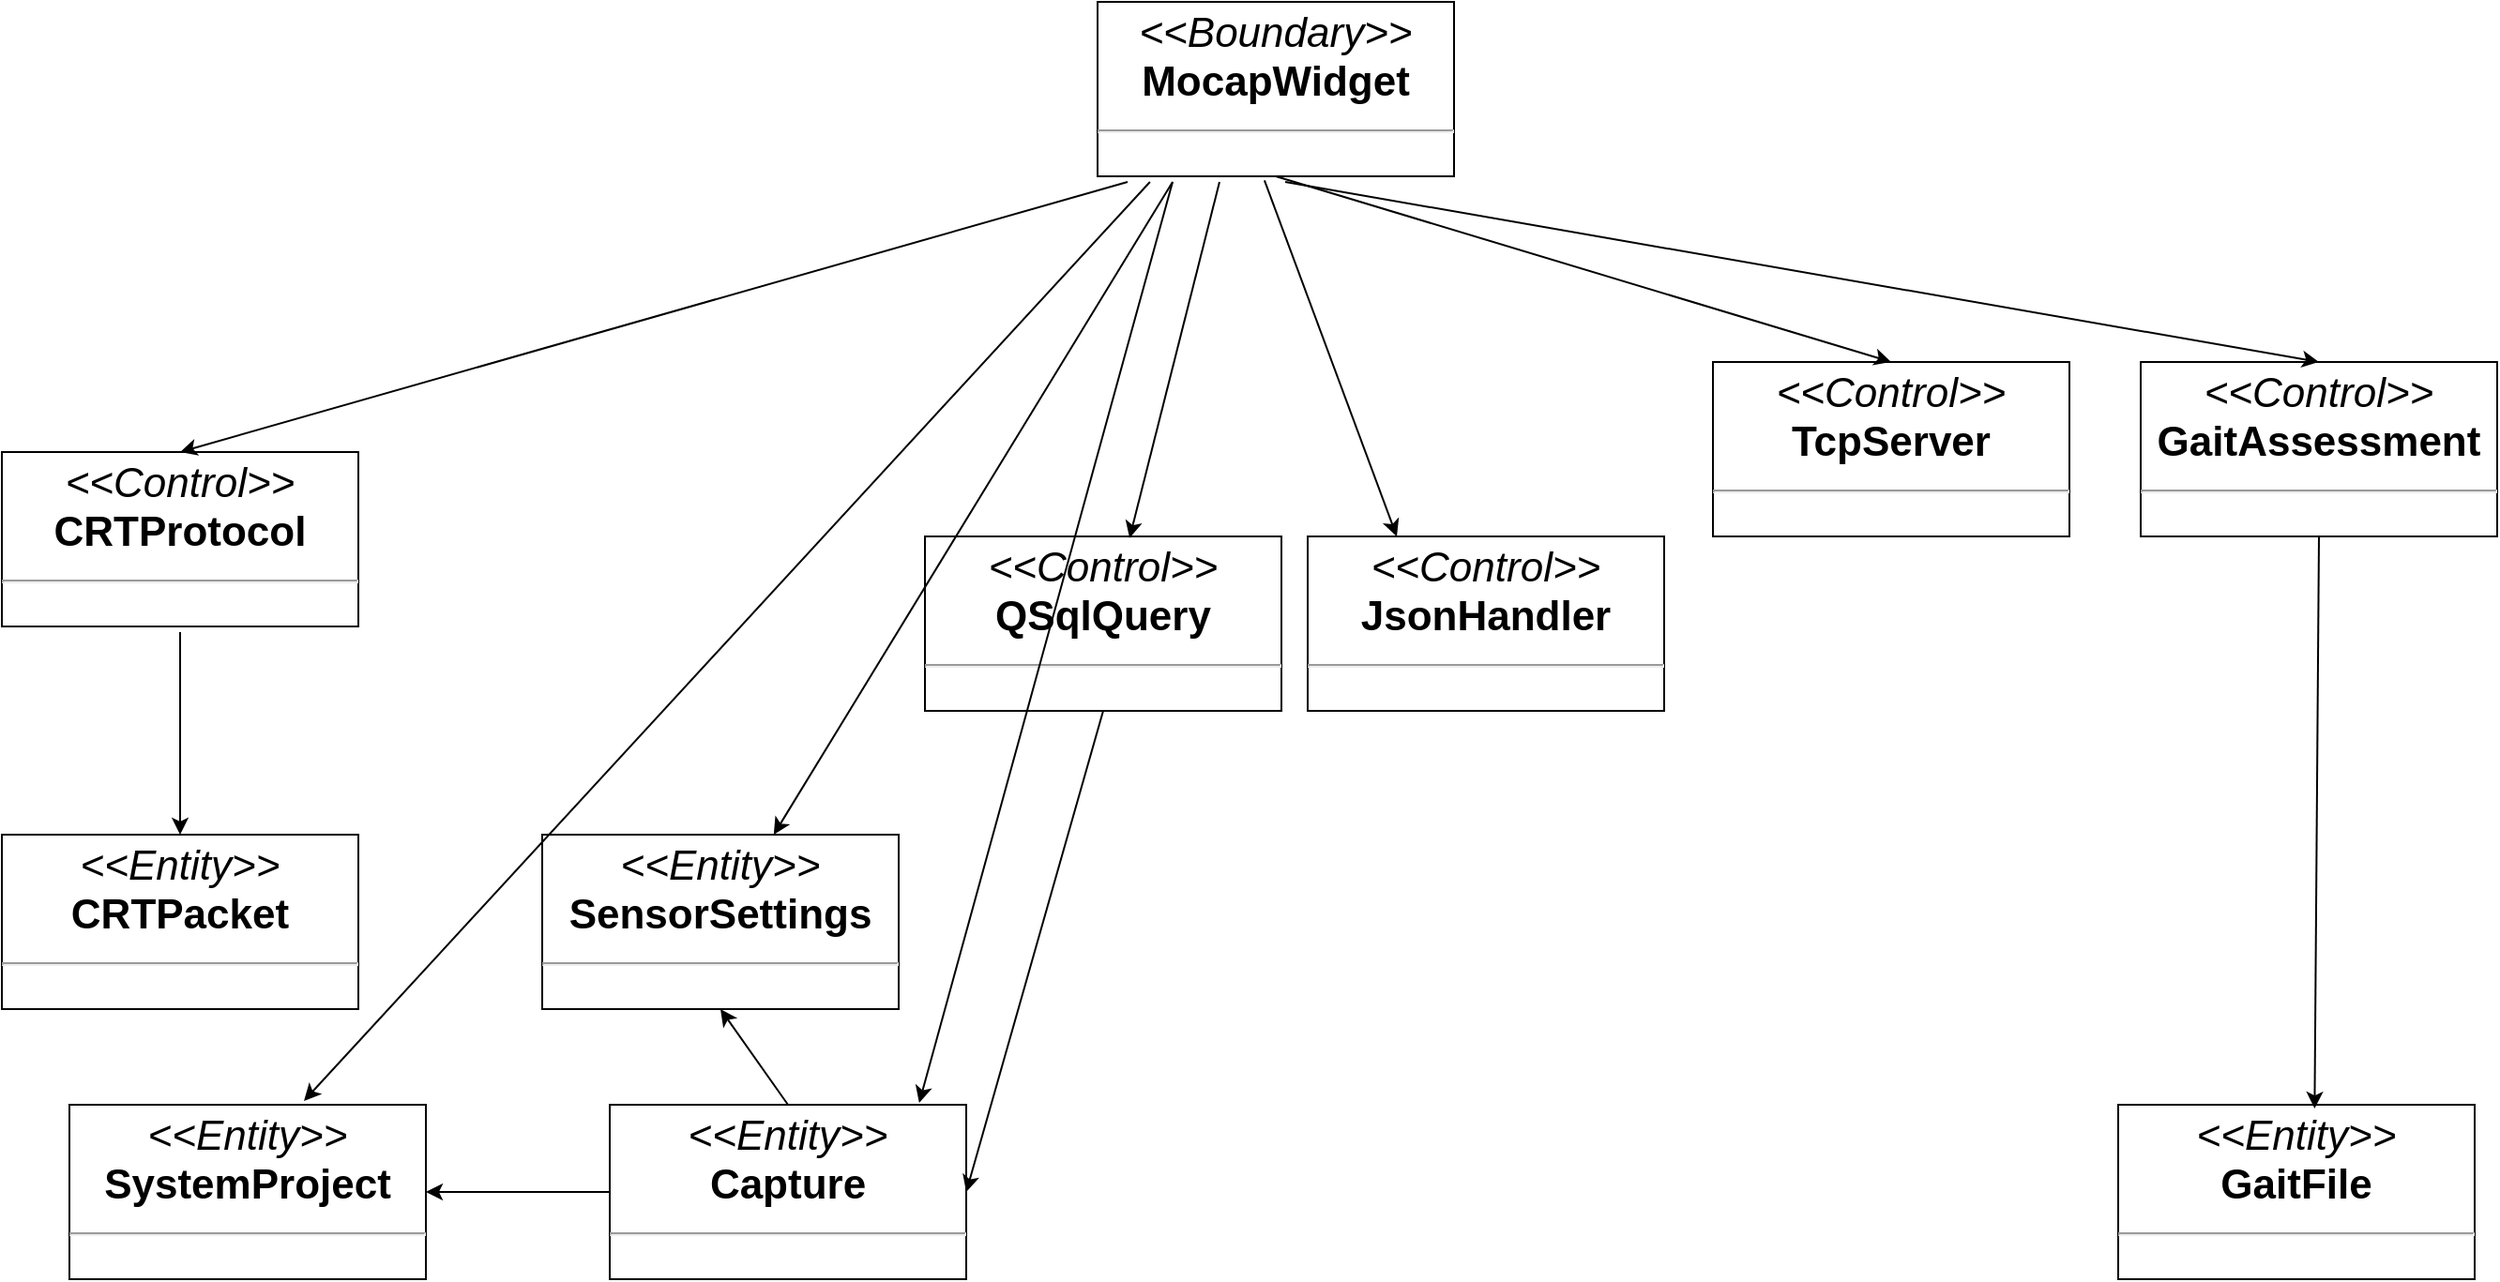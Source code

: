 <mxfile version="18.0.4" type="github">
  <diagram name="Page-1" id="c4acf3e9-155e-7222-9cf6-157b1a14988f">
    <mxGraphModel dx="2523" dy="1038" grid="1" gridSize="12" guides="1" tooltips="1" connect="1" arrows="1" fold="1" page="1" pageScale="1" pageWidth="850" pageHeight="1100" background="none" math="0" shadow="0">
      <root>
        <mxCell id="0" />
        <mxCell id="1" parent="0" />
        <mxCell id="5d2195bd80daf111-18" value="&lt;p style=&quot;margin: 4px 0px 0px; text-align: center; font-size: 22px;&quot;&gt;&lt;i style=&quot;font-size: 22px;&quot;&gt;&amp;lt;&amp;lt;Boundary&amp;gt;&amp;gt;&lt;/i&gt;&lt;br style=&quot;font-size: 22px;&quot;&gt;&lt;b style=&quot;font-size: 22px;&quot;&gt;MocapWidget&lt;/b&gt;&lt;/p&gt;&lt;hr style=&quot;font-size: 22px;&quot;&gt;&lt;p style=&quot;margin: 0px 0px 0px 4px; font-size: 22px;&quot;&gt;&lt;br style=&quot;font-size: 22px;&quot;&gt;&lt;/p&gt;&lt;hr style=&quot;font-size: 22px;&quot;&gt;&lt;p style=&quot;margin: 0px 0px 0px 4px; font-size: 22px;&quot;&gt;&lt;br style=&quot;font-size: 22px;&quot;&gt;&lt;/p&gt;" style="verticalAlign=top;align=left;overflow=fill;fontSize=22;fontFamily=Helvetica;html=1;rounded=0;shadow=0;comic=0;labelBackgroundColor=none;strokeWidth=1" parent="1" vertex="1">
          <mxGeometry x="320" y="132" width="190" height="93" as="geometry" />
        </mxCell>
        <mxCell id="Vf8fJrJ8f5E2zkSzSmOj-4" value="&lt;p style=&quot;margin: 4px 0px 0px; text-align: center; font-size: 22px;&quot;&gt;&lt;i style=&quot;font-size: 22px;&quot;&gt;&amp;lt;&amp;lt;Entity&amp;gt;&amp;gt;&lt;/i&gt;&lt;br style=&quot;font-size: 22px;&quot;&gt;&lt;b style=&quot;font-size: 22px;&quot;&gt;CRTPacket&lt;/b&gt;&lt;br style=&quot;font-size: 22px;&quot;&gt;&lt;/p&gt;&lt;hr style=&quot;font-size: 22px;&quot;&gt;&lt;p style=&quot;margin: 0px 0px 0px 4px; font-size: 22px;&quot;&gt;&lt;br style=&quot;font-size: 22px;&quot;&gt;&lt;/p&gt;&lt;hr style=&quot;font-size: 22px;&quot;&gt;&lt;p style=&quot;margin: 0px 0px 0px 4px; font-size: 22px;&quot;&gt;&lt;br style=&quot;font-size: 22px;&quot;&gt;&lt;/p&gt;" style="verticalAlign=top;align=left;overflow=fill;fontSize=22;fontFamily=Helvetica;html=1;rounded=0;shadow=0;comic=0;labelBackgroundColor=none;strokeWidth=1" vertex="1" parent="1">
          <mxGeometry x="-264" y="576" width="190" height="93" as="geometry" />
        </mxCell>
        <mxCell id="Vf8fJrJ8f5E2zkSzSmOj-6" value="&lt;p style=&quot;margin: 4px 0px 0px; text-align: center; font-size: 22px;&quot;&gt;&lt;i style=&quot;font-size: 22px;&quot;&gt;&amp;lt;&amp;lt;&lt;/i&gt;&lt;i style=&quot;font-size: 22px;&quot;&gt;Control&lt;/i&gt;&lt;i style=&quot;font-size: 22px;&quot;&gt;&amp;gt;&amp;gt;&lt;/i&gt;&lt;br style=&quot;font-size: 22px;&quot;&gt;&lt;b style=&quot;font-size: 22px;&quot;&gt;JsonHandler&lt;/b&gt;&lt;br style=&quot;font-size: 22px;&quot;&gt;&lt;/p&gt;&lt;hr style=&quot;font-size: 22px;&quot;&gt;&lt;p style=&quot;margin: 0px 0px 0px 4px; font-size: 22px;&quot;&gt;&lt;br style=&quot;font-size: 22px;&quot;&gt;&lt;/p&gt;&lt;hr style=&quot;font-size: 22px;&quot;&gt;&lt;p style=&quot;margin: 0px 0px 0px 4px; font-size: 22px;&quot;&gt;&lt;br style=&quot;font-size: 22px;&quot;&gt;&lt;/p&gt;" style="verticalAlign=top;align=left;overflow=fill;fontSize=22;fontFamily=Helvetica;html=1;rounded=0;shadow=0;comic=0;labelBackgroundColor=none;strokeWidth=1" vertex="1" parent="1">
          <mxGeometry x="432" y="417" width="190" height="93" as="geometry" />
        </mxCell>
        <mxCell id="Vf8fJrJ8f5E2zkSzSmOj-8" value="&lt;p style=&quot;margin: 4px 0px 0px; text-align: center; font-size: 22px;&quot;&gt;&lt;i style=&quot;font-size: 22px;&quot;&gt;&amp;lt;&amp;lt;&lt;/i&gt;&lt;i style=&quot;font-size: 22px;&quot;&gt;Control&lt;/i&gt;&lt;i style=&quot;font-size: 22px;&quot;&gt;&amp;gt;&amp;gt;&lt;/i&gt;&lt;br style=&quot;font-size: 22px;&quot;&gt;&lt;b style=&quot;font-size: 22px;&quot;&gt;QSqlQuery&lt;/b&gt;&lt;/p&gt;&lt;hr style=&quot;font-size: 22px;&quot;&gt;&lt;p style=&quot;margin: 0px 0px 0px 4px; font-size: 22px;&quot;&gt;&lt;br style=&quot;font-size: 22px;&quot;&gt;&lt;/p&gt;&lt;hr style=&quot;font-size: 22px;&quot;&gt;&lt;p style=&quot;margin: 0px 0px 0px 4px; font-size: 22px;&quot;&gt;&lt;br style=&quot;font-size: 22px;&quot;&gt;&lt;/p&gt;" style="verticalAlign=top;align=left;overflow=fill;fontSize=22;fontFamily=Helvetica;html=1;rounded=0;shadow=0;comic=0;labelBackgroundColor=none;strokeWidth=1" vertex="1" parent="1">
          <mxGeometry x="228" y="417" width="190" height="93" as="geometry" />
        </mxCell>
        <mxCell id="Vf8fJrJ8f5E2zkSzSmOj-9" value="&lt;p style=&quot;margin: 4px 0px 0px; text-align: center; font-size: 22px;&quot;&gt;&lt;i style=&quot;font-size: 22px;&quot;&gt;&amp;lt;&amp;lt;&lt;/i&gt;&lt;i style=&quot;font-size: 22px;&quot;&gt;Control&lt;/i&gt;&lt;i style=&quot;font-size: 22px;&quot;&gt;&amp;gt;&amp;gt;&lt;/i&gt;&lt;br style=&quot;font-size: 22px;&quot;&gt;&lt;b style=&quot;font-size: 22px;&quot;&gt;GaitAssessment&lt;/b&gt;&lt;/p&gt;&lt;hr style=&quot;font-size: 22px;&quot;&gt;&lt;p style=&quot;margin: 0px 0px 0px 4px; font-size: 22px;&quot;&gt;&lt;br style=&quot;font-size: 22px;&quot;&gt;&lt;/p&gt;&lt;hr style=&quot;font-size: 22px;&quot;&gt;&lt;p style=&quot;margin: 0px 0px 0px 4px; font-size: 22px;&quot;&gt;&lt;br style=&quot;font-size: 22px;&quot;&gt;&lt;/p&gt;" style="verticalAlign=top;align=left;overflow=fill;fontSize=22;fontFamily=Helvetica;html=1;rounded=0;shadow=0;comic=0;labelBackgroundColor=none;strokeWidth=1" vertex="1" parent="1">
          <mxGeometry x="876" y="324" width="190" height="93" as="geometry" />
        </mxCell>
        <mxCell id="Vf8fJrJ8f5E2zkSzSmOj-10" value="&lt;p style=&quot;margin: 4px 0px 0px; text-align: center; font-size: 22px;&quot;&gt;&lt;i style=&quot;font-size: 22px;&quot;&gt;&amp;lt;&amp;lt;&lt;/i&gt;&lt;i style=&quot;font-size: 22px;&quot;&gt;Control&lt;/i&gt;&lt;i style=&quot;font-size: 22px;&quot;&gt;&amp;gt;&amp;gt;&lt;/i&gt;&lt;br style=&quot;font-size: 22px;&quot;&gt;&lt;b style=&quot;font-size: 22px;&quot;&gt;CRTProtocol&lt;/b&gt;&lt;br style=&quot;font-size: 22px;&quot;&gt;&lt;/p&gt;&lt;hr style=&quot;font-size: 22px;&quot;&gt;&lt;p style=&quot;margin: 0px 0px 0px 4px; font-size: 22px;&quot;&gt;&lt;br style=&quot;font-size: 22px;&quot;&gt;&lt;/p&gt;&lt;hr style=&quot;font-size: 22px;&quot;&gt;&lt;p style=&quot;margin: 0px 0px 0px 4px; font-size: 22px;&quot;&gt;&lt;br style=&quot;font-size: 22px;&quot;&gt;&lt;/p&gt;" style="verticalAlign=top;align=left;overflow=fill;fontSize=22;fontFamily=Helvetica;html=1;rounded=0;shadow=0;comic=0;labelBackgroundColor=none;strokeWidth=1" vertex="1" parent="1">
          <mxGeometry x="-264" y="372" width="190" height="93" as="geometry" />
        </mxCell>
        <mxCell id="Vf8fJrJ8f5E2zkSzSmOj-11" value="&lt;p style=&quot;margin: 4px 0px 0px; text-align: center; font-size: 22px;&quot;&gt;&lt;i style=&quot;font-size: 22px;&quot;&gt;&amp;lt;&amp;lt;&lt;/i&gt;&lt;i style=&quot;font-size: 22px;&quot;&gt;Control&lt;/i&gt;&lt;i style=&quot;font-size: 22px;&quot;&gt;&amp;gt;&amp;gt;&lt;/i&gt;&lt;br style=&quot;font-size: 22px;&quot;&gt;&lt;b style=&quot;font-size: 22px;&quot;&gt;TcpServer&lt;/b&gt;&lt;br style=&quot;font-size: 22px;&quot;&gt;&lt;/p&gt;&lt;hr style=&quot;font-size: 22px;&quot;&gt;&lt;p style=&quot;margin: 0px 0px 0px 4px; font-size: 22px;&quot;&gt;&lt;br style=&quot;font-size: 22px;&quot;&gt;&lt;/p&gt;&lt;hr style=&quot;font-size: 22px;&quot;&gt;&lt;p style=&quot;margin: 0px 0px 0px 4px; font-size: 22px;&quot;&gt;&lt;br style=&quot;font-size: 22px;&quot;&gt;&lt;/p&gt;" style="verticalAlign=top;align=left;overflow=fill;fontSize=22;fontFamily=Helvetica;html=1;rounded=0;shadow=0;comic=0;labelBackgroundColor=none;strokeWidth=1" vertex="1" parent="1">
          <mxGeometry x="648" y="324" width="190" height="93" as="geometry" />
        </mxCell>
        <mxCell id="Vf8fJrJ8f5E2zkSzSmOj-13" value="&lt;p style=&quot;margin: 4px 0px 0px; text-align: center; font-size: 22px;&quot;&gt;&lt;i style=&quot;font-size: 22px;&quot;&gt;&amp;lt;&amp;lt;Entity&amp;gt;&amp;gt;&lt;/i&gt;&lt;br style=&quot;font-size: 22px;&quot;&gt;&lt;b style=&quot;font-size: 22px;&quot;&gt;SystemProject&lt;/b&gt;&lt;br style=&quot;font-size: 22px;&quot;&gt;&lt;/p&gt;&lt;hr style=&quot;font-size: 22px;&quot;&gt;&lt;p style=&quot;margin: 0px 0px 0px 4px; font-size: 22px;&quot;&gt;&lt;br style=&quot;font-size: 22px;&quot;&gt;&lt;/p&gt;&lt;hr style=&quot;font-size: 22px;&quot;&gt;&lt;p style=&quot;margin: 0px 0px 0px 4px; font-size: 22px;&quot;&gt;&lt;br style=&quot;font-size: 22px;&quot;&gt;&lt;/p&gt;" style="verticalAlign=top;align=left;overflow=fill;fontSize=22;fontFamily=Helvetica;html=1;rounded=0;shadow=0;comic=0;labelBackgroundColor=none;strokeWidth=1" vertex="1" parent="1">
          <mxGeometry x="-228" y="720" width="190" height="93" as="geometry" />
        </mxCell>
        <mxCell id="Vf8fJrJ8f5E2zkSzSmOj-14" value="&lt;p style=&quot;margin: 4px 0px 0px; text-align: center; font-size: 22px;&quot;&gt;&lt;i style=&quot;font-size: 22px;&quot;&gt;&amp;lt;&amp;lt;Entity&amp;gt;&amp;gt;&lt;/i&gt;&lt;br style=&quot;font-size: 22px;&quot;&gt;&lt;b style=&quot;font-size: 22px;&quot;&gt;Capture&lt;/b&gt;&lt;/p&gt;&lt;hr style=&quot;font-size: 22px;&quot;&gt;&lt;p style=&quot;margin: 0px 0px 0px 4px; font-size: 22px;&quot;&gt;&lt;br style=&quot;font-size: 22px;&quot;&gt;&lt;/p&gt;&lt;hr style=&quot;font-size: 22px;&quot;&gt;&lt;p style=&quot;margin: 0px 0px 0px 4px; font-size: 22px;&quot;&gt;&lt;br style=&quot;font-size: 22px;&quot;&gt;&lt;/p&gt;" style="verticalAlign=top;align=left;overflow=fill;fontSize=22;fontFamily=Helvetica;html=1;rounded=0;shadow=0;comic=0;labelBackgroundColor=none;strokeWidth=1" vertex="1" parent="1">
          <mxGeometry x="60" y="720" width="190" height="93" as="geometry" />
        </mxCell>
        <mxCell id="Vf8fJrJ8f5E2zkSzSmOj-15" value="&lt;p style=&quot;margin: 4px 0px 0px; text-align: center; font-size: 22px;&quot;&gt;&lt;i style=&quot;font-size: 22px;&quot;&gt;&amp;lt;&amp;lt;Entity&amp;gt;&amp;gt;&lt;/i&gt;&lt;br style=&quot;font-size: 22px;&quot;&gt;&lt;b style=&quot;font-size: 22px;&quot;&gt;GaitFile&lt;/b&gt;&lt;/p&gt;&lt;hr style=&quot;font-size: 22px;&quot;&gt;&lt;p style=&quot;margin: 0px 0px 0px 4px; font-size: 22px;&quot;&gt;&lt;br style=&quot;font-size: 22px;&quot;&gt;&lt;/p&gt;&lt;hr style=&quot;font-size: 22px;&quot;&gt;&lt;p style=&quot;margin: 0px 0px 0px 4px; font-size: 22px;&quot;&gt;&lt;br style=&quot;font-size: 22px;&quot;&gt;&lt;/p&gt;" style="verticalAlign=top;align=left;overflow=fill;fontSize=22;fontFamily=Helvetica;html=1;rounded=0;shadow=0;comic=0;labelBackgroundColor=none;strokeWidth=1" vertex="1" parent="1">
          <mxGeometry x="864" y="720" width="190" height="93" as="geometry" />
        </mxCell>
        <mxCell id="Vf8fJrJ8f5E2zkSzSmOj-16" value="&lt;p style=&quot;margin: 4px 0px 0px; text-align: center; font-size: 22px;&quot;&gt;&lt;i style=&quot;font-size: 22px;&quot;&gt;&amp;lt;&amp;lt;Entity&amp;gt;&amp;gt;&lt;/i&gt;&lt;br style=&quot;font-size: 22px;&quot;&gt;&lt;b style=&quot;font-size: 22px;&quot;&gt;SensorSettings&lt;/b&gt;&lt;br style=&quot;font-size: 22px;&quot;&gt;&lt;/p&gt;&lt;hr style=&quot;font-size: 22px;&quot;&gt;&lt;p style=&quot;margin: 0px 0px 0px 4px; font-size: 22px;&quot;&gt;&lt;br style=&quot;font-size: 22px;&quot;&gt;&lt;/p&gt;&lt;hr style=&quot;font-size: 22px;&quot;&gt;&lt;p style=&quot;margin: 0px 0px 0px 4px; font-size: 22px;&quot;&gt;&lt;br style=&quot;font-size: 22px;&quot;&gt;&lt;/p&gt;" style="verticalAlign=top;align=left;overflow=fill;fontSize=22;fontFamily=Helvetica;html=1;rounded=0;shadow=0;comic=0;labelBackgroundColor=none;strokeWidth=1" vertex="1" parent="1">
          <mxGeometry x="24" y="576" width="190" height="93" as="geometry" />
        </mxCell>
        <mxCell id="Vf8fJrJ8f5E2zkSzSmOj-18" value="" style="endArrow=classic;html=1;rounded=0;fontSize=22;entryX=0.5;entryY=0;entryDx=0;entryDy=0;" edge="1" parent="1" target="Vf8fJrJ8f5E2zkSzSmOj-10">
          <mxGeometry width="50" height="50" relative="1" as="geometry">
            <mxPoint x="336" y="228" as="sourcePoint" />
            <mxPoint x="415" y="288" as="targetPoint" />
          </mxGeometry>
        </mxCell>
        <mxCell id="Vf8fJrJ8f5E2zkSzSmOj-22" value="" style="endArrow=classic;html=1;rounded=0;fontSize=22;entryX=0.5;entryY=0;entryDx=0;entryDy=0;" edge="1" parent="1" target="Vf8fJrJ8f5E2zkSzSmOj-4">
          <mxGeometry width="50" height="50" relative="1" as="geometry">
            <mxPoint x="-169" y="468" as="sourcePoint" />
            <mxPoint x="14" y="432" as="targetPoint" />
          </mxGeometry>
        </mxCell>
        <mxCell id="Vf8fJrJ8f5E2zkSzSmOj-23" value="" style="endArrow=classic;html=1;rounded=0;fontSize=22;entryX=0.658;entryY=-0.022;entryDx=0;entryDy=0;entryPerimeter=0;exitX=0.147;exitY=1.032;exitDx=0;exitDy=0;exitPerimeter=0;" edge="1" parent="1" source="5d2195bd80daf111-18" target="Vf8fJrJ8f5E2zkSzSmOj-13">
          <mxGeometry width="50" height="50" relative="1" as="geometry">
            <mxPoint x="360" y="252" as="sourcePoint" />
            <mxPoint x="-157" y="564" as="targetPoint" />
          </mxGeometry>
        </mxCell>
        <mxCell id="Vf8fJrJ8f5E2zkSzSmOj-25" value="" style="endArrow=classic;html=1;rounded=0;fontSize=22;entryX=0.868;entryY=-0.011;entryDx=0;entryDy=0;entryPerimeter=0;" edge="1" parent="1" target="Vf8fJrJ8f5E2zkSzSmOj-14">
          <mxGeometry width="50" height="50" relative="1" as="geometry">
            <mxPoint x="360" y="228" as="sourcePoint" />
            <mxPoint x="24.0" y="716.934" as="targetPoint" />
          </mxGeometry>
        </mxCell>
        <mxCell id="Vf8fJrJ8f5E2zkSzSmOj-26" value="" style="endArrow=classic;html=1;rounded=0;fontSize=22;" edge="1" parent="1" target="Vf8fJrJ8f5E2zkSzSmOj-16">
          <mxGeometry width="50" height="50" relative="1" as="geometry">
            <mxPoint x="360" y="228" as="sourcePoint" />
            <mxPoint x="163.44" y="719.997" as="targetPoint" />
          </mxGeometry>
        </mxCell>
        <mxCell id="Vf8fJrJ8f5E2zkSzSmOj-27" value="" style="endArrow=classic;html=1;rounded=0;fontSize=22;exitX=0;exitY=0.5;exitDx=0;exitDy=0;entryX=1;entryY=0.5;entryDx=0;entryDy=0;" edge="1" parent="1" source="Vf8fJrJ8f5E2zkSzSmOj-14" target="Vf8fJrJ8f5E2zkSzSmOj-13">
          <mxGeometry width="50" height="50" relative="1" as="geometry">
            <mxPoint x="-12" y="782" as="sourcePoint" />
            <mxPoint x="38" y="732" as="targetPoint" />
          </mxGeometry>
        </mxCell>
        <mxCell id="Vf8fJrJ8f5E2zkSzSmOj-28" value="" style="endArrow=classic;html=1;rounded=0;fontSize=22;exitX=0.5;exitY=0;exitDx=0;exitDy=0;entryX=0.5;entryY=1;entryDx=0;entryDy=0;" edge="1" parent="1" source="Vf8fJrJ8f5E2zkSzSmOj-14" target="Vf8fJrJ8f5E2zkSzSmOj-16">
          <mxGeometry width="50" height="50" relative="1" as="geometry">
            <mxPoint x="134" y="708" as="sourcePoint" />
            <mxPoint x="36" y="708" as="targetPoint" />
          </mxGeometry>
        </mxCell>
        <mxCell id="Vf8fJrJ8f5E2zkSzSmOj-31" value="" style="endArrow=classic;html=1;rounded=0;fontSize=22;exitX=0.5;exitY=1;exitDx=0;exitDy=0;entryX=1;entryY=0.5;entryDx=0;entryDy=0;" edge="1" parent="1" source="Vf8fJrJ8f5E2zkSzSmOj-8" target="Vf8fJrJ8f5E2zkSzSmOj-14">
          <mxGeometry width="50" height="50" relative="1" as="geometry">
            <mxPoint x="360.5" y="552.75" as="sourcePoint" />
            <mxPoint x="469.5" y="606" as="targetPoint" />
          </mxGeometry>
        </mxCell>
        <mxCell id="Vf8fJrJ8f5E2zkSzSmOj-32" value="" style="endArrow=classic;html=1;rounded=0;fontSize=22;exitX=0.5;exitY=1;exitDx=0;exitDy=0;entryX=0.5;entryY=0;entryDx=0;entryDy=0;" edge="1" parent="1" source="5d2195bd80daf111-18" target="Vf8fJrJ8f5E2zkSzSmOj-11">
          <mxGeometry width="50" height="50" relative="1" as="geometry">
            <mxPoint x="464.0" y="252" as="sourcePoint" />
            <mxPoint x="228" y="351" as="targetPoint" />
          </mxGeometry>
        </mxCell>
        <mxCell id="Vf8fJrJ8f5E2zkSzSmOj-33" value="" style="endArrow=classic;html=1;rounded=0;fontSize=22;entryX=0.5;entryY=0;entryDx=0;entryDy=0;" edge="1" parent="1" target="Vf8fJrJ8f5E2zkSzSmOj-9">
          <mxGeometry width="50" height="50" relative="1" as="geometry">
            <mxPoint x="420" y="228" as="sourcePoint" />
            <mxPoint x="695" y="336" as="targetPoint" />
          </mxGeometry>
        </mxCell>
        <mxCell id="Vf8fJrJ8f5E2zkSzSmOj-34" value="" style="endArrow=classic;html=1;rounded=0;fontSize=22;exitX=0.5;exitY=1;exitDx=0;exitDy=0;entryX=0.551;entryY=0.022;entryDx=0;entryDy=0;entryPerimeter=0;" edge="1" parent="1" source="Vf8fJrJ8f5E2zkSzSmOj-9" target="Vf8fJrJ8f5E2zkSzSmOj-15">
          <mxGeometry width="50" height="50" relative="1" as="geometry">
            <mxPoint x="888" y="578" as="sourcePoint" />
            <mxPoint x="938" y="528" as="targetPoint" />
          </mxGeometry>
        </mxCell>
        <mxCell id="Vf8fJrJ8f5E2zkSzSmOj-36" value="" style="endArrow=classic;html=1;rounded=0;fontSize=22;entryX=0.574;entryY=0.009;entryDx=0;entryDy=0;entryPerimeter=0;" edge="1" parent="1" target="Vf8fJrJ8f5E2zkSzSmOj-8">
          <mxGeometry width="50" height="50" relative="1" as="geometry">
            <mxPoint x="385" y="228" as="sourcePoint" />
            <mxPoint x="-120" y="372" as="targetPoint" />
          </mxGeometry>
        </mxCell>
        <mxCell id="Vf8fJrJ8f5E2zkSzSmOj-37" value="" style="endArrow=classic;html=1;rounded=0;fontSize=22;entryX=0.25;entryY=0;entryDx=0;entryDy=0;" edge="1" parent="1" target="Vf8fJrJ8f5E2zkSzSmOj-6">
          <mxGeometry width="50" height="50" relative="1" as="geometry">
            <mxPoint x="408.97" y="227.16" as="sourcePoint" />
            <mxPoint x="421.03" y="446.997" as="targetPoint" />
          </mxGeometry>
        </mxCell>
      </root>
    </mxGraphModel>
  </diagram>
</mxfile>
